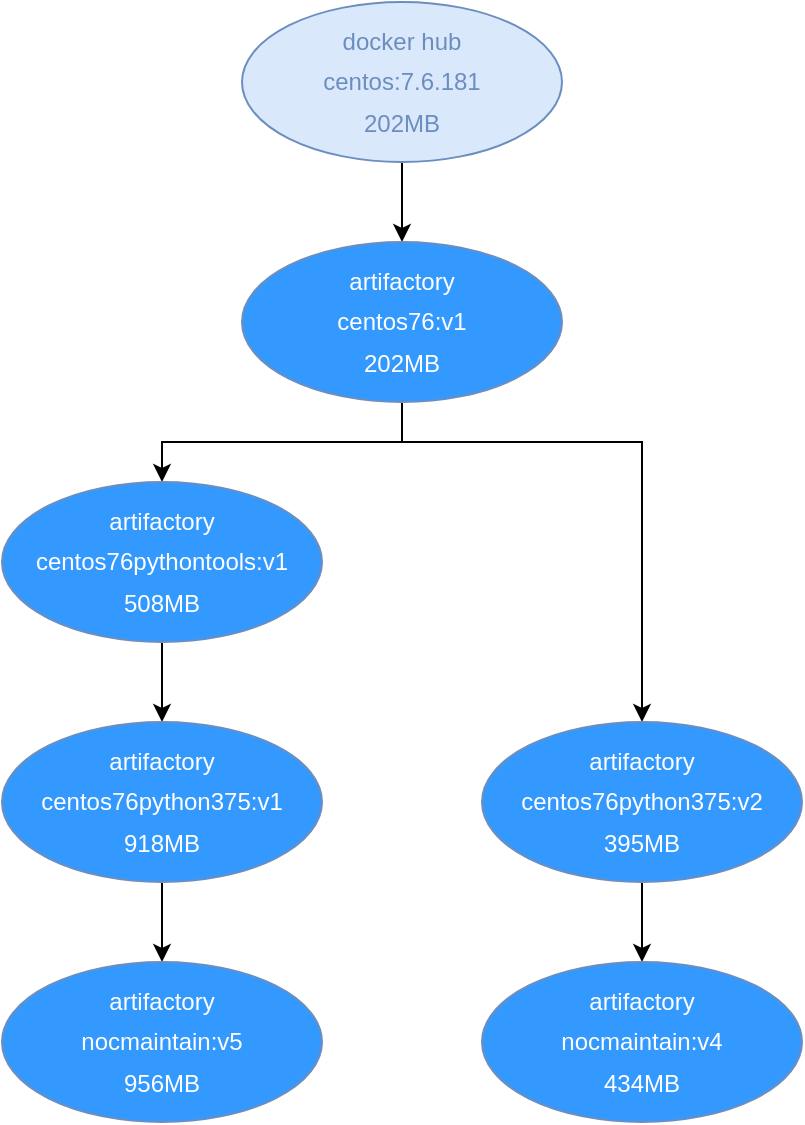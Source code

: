 <mxfile version="12.3.3" type="github" pages="1">
  <diagram id="Ha9h09DHc0lr-uTvmzYE" name="Page-1">
    <mxGraphModel dx="1408" dy="780" grid="1" gridSize="10" guides="1" tooltips="1" connect="1" arrows="1" fold="1" page="1" pageScale="1" pageWidth="827" pageHeight="1169" math="0" shadow="0">
      <root>
        <mxCell id="0"/>
        <mxCell id="1" parent="0"/>
        <mxCell id="QODhJMUOf9WbVqSvLGXX-4" style="edgeStyle=orthogonalEdgeStyle;rounded=0;orthogonalLoop=1;jettySize=auto;html=1;entryX=0.5;entryY=0;entryDx=0;entryDy=0;" edge="1" parent="1" source="QODhJMUOf9WbVqSvLGXX-1" target="QODhJMUOf9WbVqSvLGXX-2">
          <mxGeometry relative="1" as="geometry"/>
        </mxCell>
        <mxCell id="QODhJMUOf9WbVqSvLGXX-1" value="&lt;font style=&quot;line-height: 170%&quot;&gt;&lt;font color=&quot;#6c8ebf&quot;&gt;docker hub&lt;br&gt;centos:7.6.181&lt;br&gt;202MB&lt;/font&gt;&lt;br&gt;&lt;/font&gt;" style="ellipse;whiteSpace=wrap;html=1;fillColor=#dae8fc;strokeColor=#6c8ebf;" vertex="1" parent="1">
          <mxGeometry x="320" y="40" width="160" height="80" as="geometry"/>
        </mxCell>
        <mxCell id="QODhJMUOf9WbVqSvLGXX-6" style="edgeStyle=orthogonalEdgeStyle;rounded=0;orthogonalLoop=1;jettySize=auto;html=1;entryX=0.5;entryY=0;entryDx=0;entryDy=0;" edge="1" parent="1" source="QODhJMUOf9WbVqSvLGXX-2" target="QODhJMUOf9WbVqSvLGXX-5">
          <mxGeometry relative="1" as="geometry"/>
        </mxCell>
        <mxCell id="QODhJMUOf9WbVqSvLGXX-12" style="edgeStyle=orthogonalEdgeStyle;rounded=0;orthogonalLoop=1;jettySize=auto;html=1;entryX=0.5;entryY=0;entryDx=0;entryDy=0;" edge="1" parent="1" source="QODhJMUOf9WbVqSvLGXX-2" target="QODhJMUOf9WbVqSvLGXX-11">
          <mxGeometry relative="1" as="geometry">
            <Array as="points">
              <mxPoint x="400" y="260"/>
              <mxPoint x="520" y="260"/>
            </Array>
          </mxGeometry>
        </mxCell>
        <mxCell id="QODhJMUOf9WbVqSvLGXX-2" value="&lt;font color=&quot;#ffffff&quot; style=&quot;line-height: 170%&quot;&gt;artifactory&lt;br&gt;centos76:v1&lt;br&gt;202MB&lt;br&gt;&lt;/font&gt;" style="ellipse;whiteSpace=wrap;html=1;fillColor=#3399FF;strokeColor=#6c8ebf;" vertex="1" parent="1">
          <mxGeometry x="320" y="160" width="160" height="80" as="geometry"/>
        </mxCell>
        <mxCell id="QODhJMUOf9WbVqSvLGXX-8" style="edgeStyle=orthogonalEdgeStyle;rounded=0;orthogonalLoop=1;jettySize=auto;html=1;entryX=0.5;entryY=0;entryDx=0;entryDy=0;" edge="1" parent="1" source="QODhJMUOf9WbVqSvLGXX-5" target="QODhJMUOf9WbVqSvLGXX-7">
          <mxGeometry relative="1" as="geometry"/>
        </mxCell>
        <mxCell id="QODhJMUOf9WbVqSvLGXX-5" value="&lt;font color=&quot;#ffffff&quot; style=&quot;line-height: 170%&quot;&gt;artifactory&lt;br&gt;centos76pythontools:v1&lt;br&gt;508MB&lt;br&gt;&lt;/font&gt;" style="ellipse;whiteSpace=wrap;html=1;fillColor=#3399FF;strokeColor=#6c8ebf;" vertex="1" parent="1">
          <mxGeometry x="200" y="280" width="160" height="80" as="geometry"/>
        </mxCell>
        <mxCell id="QODhJMUOf9WbVqSvLGXX-10" style="edgeStyle=orthogonalEdgeStyle;rounded=0;orthogonalLoop=1;jettySize=auto;html=1;entryX=0.5;entryY=0;entryDx=0;entryDy=0;" edge="1" parent="1" source="QODhJMUOf9WbVqSvLGXX-7" target="QODhJMUOf9WbVqSvLGXX-9">
          <mxGeometry relative="1" as="geometry"/>
        </mxCell>
        <mxCell id="QODhJMUOf9WbVqSvLGXX-7" value="&lt;font color=&quot;#ffffff&quot; style=&quot;line-height: 170%&quot;&gt;artifactory&lt;br&gt;centos76python375:v1&lt;br&gt;918MB&lt;br&gt;&lt;/font&gt;" style="ellipse;whiteSpace=wrap;html=1;fillColor=#3399FF;strokeColor=#6c8ebf;" vertex="1" parent="1">
          <mxGeometry x="200" y="400" width="160" height="80" as="geometry"/>
        </mxCell>
        <mxCell id="QODhJMUOf9WbVqSvLGXX-9" value="&lt;font color=&quot;#ffffff&quot; style=&quot;line-height: 170%&quot;&gt;artifactory&lt;br&gt;nocmaintain:v5&lt;br&gt;956MB&lt;br&gt;&lt;/font&gt;" style="ellipse;whiteSpace=wrap;html=1;fillColor=#3399FF;strokeColor=#6c8ebf;" vertex="1" parent="1">
          <mxGeometry x="200" y="520" width="160" height="80" as="geometry"/>
        </mxCell>
        <mxCell id="QODhJMUOf9WbVqSvLGXX-14" style="edgeStyle=orthogonalEdgeStyle;rounded=0;orthogonalLoop=1;jettySize=auto;html=1;entryX=0.5;entryY=0;entryDx=0;entryDy=0;" edge="1" parent="1" source="QODhJMUOf9WbVqSvLGXX-11" target="QODhJMUOf9WbVqSvLGXX-13">
          <mxGeometry relative="1" as="geometry"/>
        </mxCell>
        <mxCell id="QODhJMUOf9WbVqSvLGXX-11" value="&lt;font color=&quot;#ffffff&quot; style=&quot;line-height: 170%&quot;&gt;artifactory&lt;br&gt;centos76python375:v2&lt;br&gt;395MB&lt;br&gt;&lt;/font&gt;" style="ellipse;whiteSpace=wrap;html=1;fillColor=#3399FF;strokeColor=#6c8ebf;" vertex="1" parent="1">
          <mxGeometry x="440" y="400" width="160" height="80" as="geometry"/>
        </mxCell>
        <mxCell id="QODhJMUOf9WbVqSvLGXX-13" value="&lt;font color=&quot;#ffffff&quot; style=&quot;line-height: 170%&quot;&gt;artifactory&lt;br&gt;nocmaintain:v4&lt;br&gt;434MB&lt;br&gt;&lt;/font&gt;" style="ellipse;whiteSpace=wrap;html=1;fillColor=#3399FF;strokeColor=#6c8ebf;" vertex="1" parent="1">
          <mxGeometry x="440" y="520" width="160" height="80" as="geometry"/>
        </mxCell>
      </root>
    </mxGraphModel>
  </diagram>
</mxfile>
